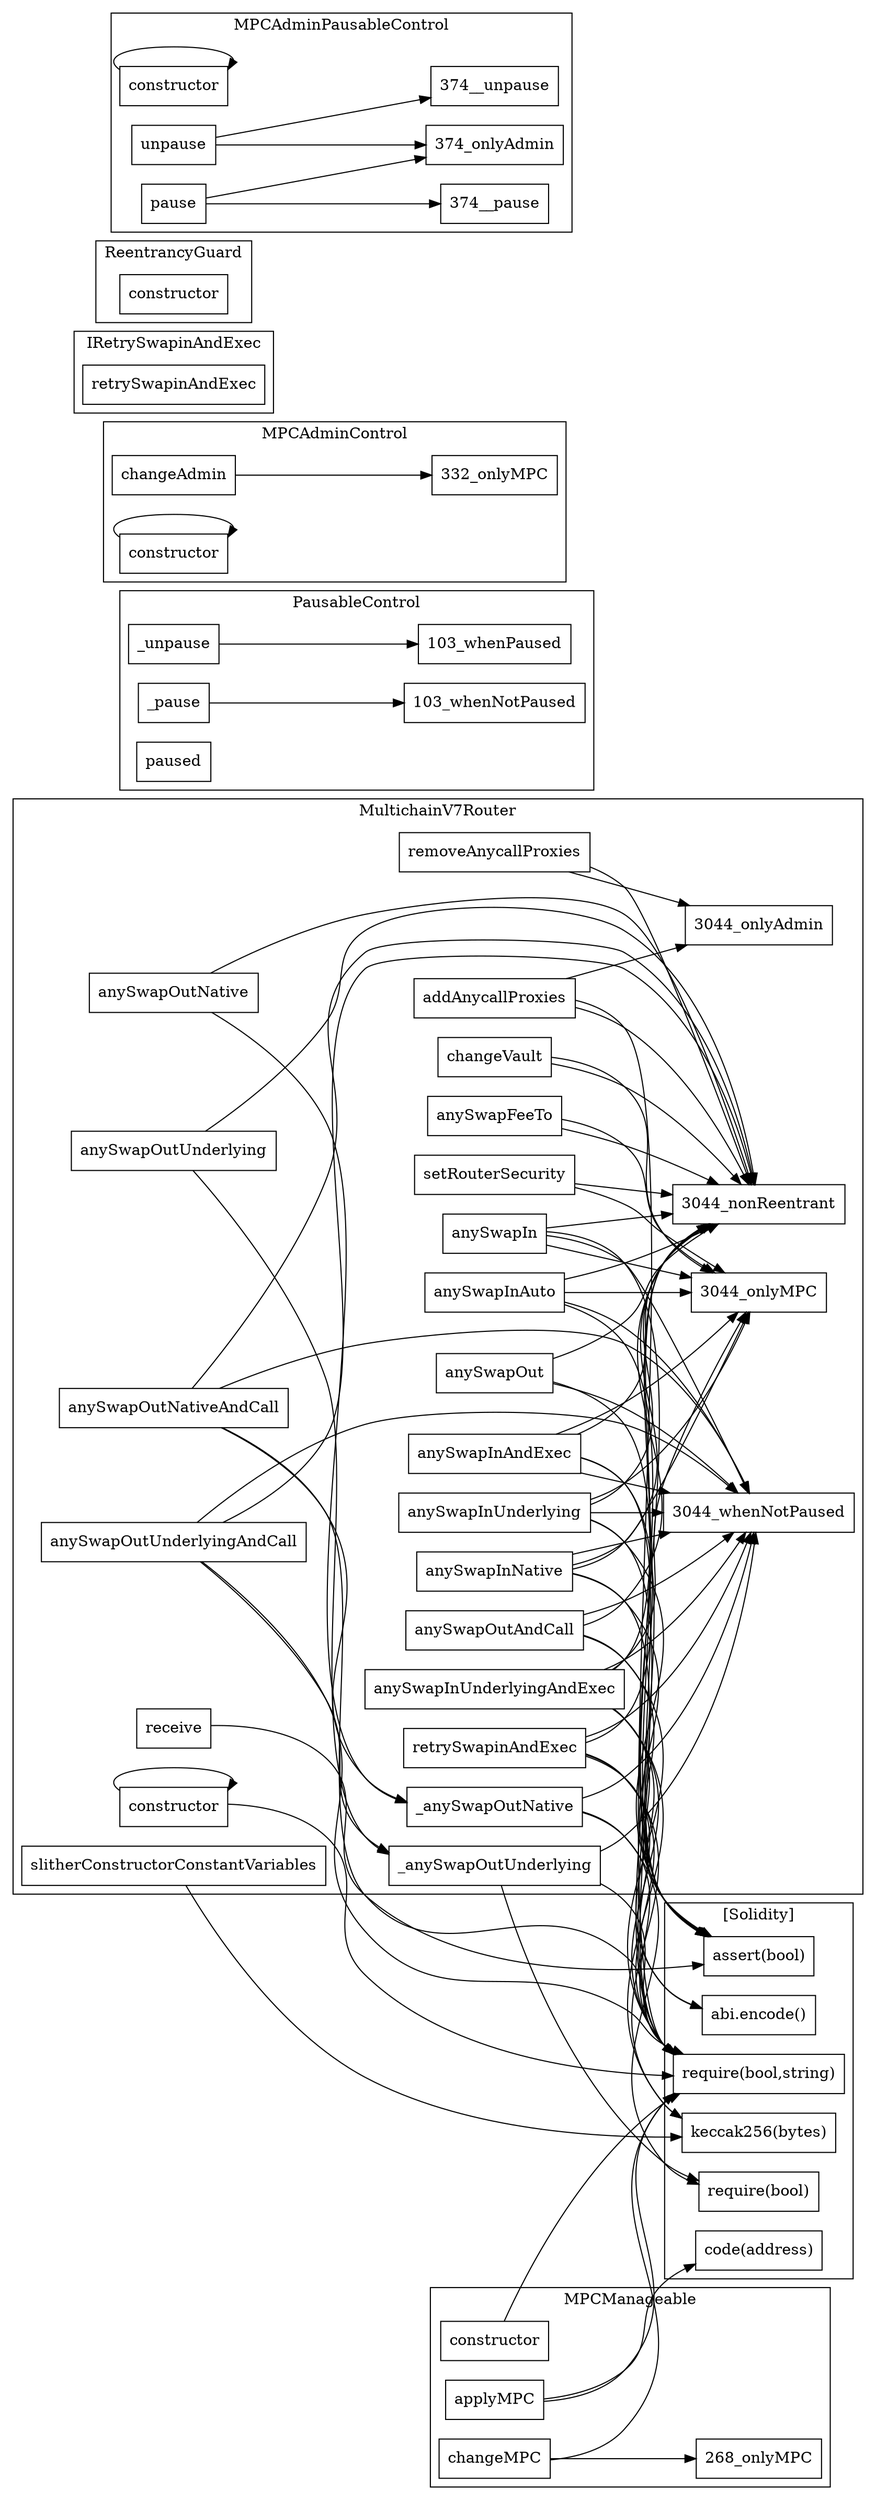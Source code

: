strict digraph {
rankdir="LR"
node [shape=box]
subgraph cluster_3044_MultichainV7Router {
label = "MultichainV7Router"
"3044_anySwapOut" [label="anySwapOut"]
"3044_anySwapInUnderlying" [label="anySwapInUnderlying"]
"3044_setRouterSecurity" [label="setRouterSecurity"]
"3044_anySwapInAuto" [label="anySwapInAuto"]
"3044_anySwapOutNative" [label="anySwapOutNative"]
"3044_anySwapOutUnderlying" [label="anySwapOutUnderlying"]
"3044_constructor" [label="constructor"]
"3044_anySwapIn" [label="anySwapIn"]
"3044_slitherConstructorConstantVariables" [label="slitherConstructorConstantVariables"]
"3044_anySwapOutAndCall" [label="anySwapOutAndCall"]
"3044_anySwapInUnderlyingAndExec" [label="anySwapInUnderlyingAndExec"]
"3044_addAnycallProxies" [label="addAnycallProxies"]
"3044_retrySwapinAndExec" [label="retrySwapinAndExec"]
"3044_anySwapOutNativeAndCall" [label="anySwapOutNativeAndCall"]
"3044_anySwapOutUnderlyingAndCall" [label="anySwapOutUnderlyingAndCall"]
"3044_removeAnycallProxies" [label="removeAnycallProxies"]
"3044_changeVault" [label="changeVault"]
"3044_receive" [label="receive"]
"3044_anySwapFeeTo" [label="anySwapFeeTo"]
"3044_anySwapInAndExec" [label="anySwapInAndExec"]
"3044__anySwapOutUnderlying" [label="_anySwapOutUnderlying"]
"3044_anySwapInNative" [label="anySwapInNative"]
"3044__anySwapOutNative" [label="_anySwapOutNative"]
"3044_anySwapInAuto" -> "3044_nonReentrant"
"3044_anySwapOutAndCall" -> "3044_nonReentrant"
"3044__anySwapOutUnderlying" -> "3044_whenNotPaused"
"3044_anySwapInUnderlying" -> "3044_whenNotPaused"
"3044_retrySwapinAndExec" -> "3044_whenNotPaused"
"3044_anySwapOutUnderlyingAndCall" -> "3044_nonReentrant"
"3044_anySwapInAndExec" -> "3044_nonReentrant"
"3044_anySwapOutUnderlying" -> "3044__anySwapOutUnderlying"
"3044_anySwapOutNativeAndCall" -> "3044_whenNotPaused"
"3044_addAnycallProxies" -> "3044_nonReentrant"
"3044_setRouterSecurity" -> "3044_onlyMPC"
"3044_anySwapOutNativeAndCall" -> "3044__anySwapOutNative"
"3044_anySwapFeeTo" -> "3044_nonReentrant"
"3044_anySwapInAuto" -> "3044_whenNotPaused"
"3044_anySwapOut" -> "3044_nonReentrant"
"3044_addAnycallProxies" -> "3044_onlyAdmin"
"3044_setRouterSecurity" -> "3044_nonReentrant"
"3044_removeAnycallProxies" -> "3044_nonReentrant"
"3044_changeVault" -> "3044_onlyMPC"
"3044_anySwapInNative" -> "3044_nonReentrant"
"3044__anySwapOutNative" -> "3044_whenNotPaused"
"3044_anySwapInAndExec" -> "3044_whenNotPaused"
"3044_anySwapFeeTo" -> "3044_onlyMPC"
"3044_anySwapInAndExec" -> "3044_onlyMPC"
"3044_constructor" -> "3044_constructor"
"3044_anySwapOutAndCall" -> "3044_whenNotPaused"
"3044_anySwapIn" -> "3044_onlyMPC"
"3044_anySwapInNative" -> "3044_onlyMPC"
"3044_anySwapInUnderlying" -> "3044_onlyMPC"
"3044_anySwapInUnderlyingAndExec" -> "3044_nonReentrant"
"3044_anySwapInNative" -> "3044_whenNotPaused"
"3044_removeAnycallProxies" -> "3044_onlyAdmin"
"3044_anySwapInUnderlyingAndExec" -> "3044_onlyMPC"
"3044_anySwapOutNative" -> "3044__anySwapOutNative"
"3044_anySwapOutUnderlyingAndCall" -> "3044__anySwapOutUnderlying"
"3044_anySwapOutUnderlyingAndCall" -> "3044_whenNotPaused"
"3044_anySwapInUnderlyingAndExec" -> "3044_whenNotPaused"
"3044_retrySwapinAndExec" -> "3044_nonReentrant"
"3044_anySwapOutNativeAndCall" -> "3044_nonReentrant"
"3044_anySwapOutNative" -> "3044_nonReentrant"
"3044_anySwapOutUnderlying" -> "3044_nonReentrant"
"3044_anySwapInAuto" -> "3044_onlyMPC"
"3044_anySwapOut" -> "3044_whenNotPaused"
"3044_changeVault" -> "3044_nonReentrant"
"3044_anySwapIn" -> "3044_nonReentrant"
"3044_anySwapIn" -> "3044_whenNotPaused"
"3044_anySwapInUnderlying" -> "3044_nonReentrant"
}subgraph cluster_103_PausableControl {
label = "PausableControl"
"103__unpause" [label="_unpause"]
"103__pause" [label="_pause"]
"103_paused" [label="paused"]
"103__unpause" -> "103_whenPaused"
"103__pause" -> "103_whenNotPaused"
}subgraph cluster_332_MPCAdminControl {
label = "MPCAdminControl"
"332_changeAdmin" [label="changeAdmin"]
"332_constructor" [label="constructor"]
"332_changeAdmin" -> "332_onlyMPC"
"332_constructor" -> "332_constructor"
}subgraph cluster_268_MPCManageable {
label = "MPCManageable"
"268_applyMPC" [label="applyMPC"]
"268_constructor" [label="constructor"]
"268_changeMPC" [label="changeMPC"]
"268_changeMPC" -> "268_onlyMPC"
}subgraph cluster_462_IRetrySwapinAndExec {
label = "IRetrySwapinAndExec"
"462_retrySwapinAndExec" [label="retrySwapinAndExec"]
}subgraph cluster_565_ReentrancyGuard {
label = "ReentrancyGuard"
"565_constructor" [label="constructor"]
}subgraph cluster_374_MPCAdminPausableControl {
label = "MPCAdminPausableControl"
"374_constructor" [label="constructor"]
"374_unpause" [label="unpause"]
"374_pause" [label="pause"]
"374_unpause" -> "374__unpause"
"374_constructor" -> "374_constructor"
"374_pause" -> "374__pause"
"374_pause" -> "374_onlyAdmin"
"374_unpause" -> "374_onlyAdmin"
}subgraph cluster_solidity {
label = "[Solidity]"
"abi.encode()" 
"assert(bool)" 
"require(bool,string)" 
"code(address)" 
"keccak256(bytes)" 
"require(bool)" 
"3044_anySwapInUnderlyingAndExec" -> "abi.encode()"
"268_applyMPC" -> "code(address)"
"3044_anySwapInAndExec" -> "assert(bool)"
"3044_anySwapOutAndCall" -> "assert(bool)"
"3044__anySwapOutUnderlying" -> "require(bool)"
"3044_anySwapInUnderlying" -> "assert(bool)"
"3044_anySwapInUnderlying" -> "require(bool,string)"
"268_applyMPC" -> "require(bool,string)"
"3044_retrySwapinAndExec" -> "require(bool,string)"
"3044_anySwapInAndExec" -> "require(bool,string)"
"3044_anySwapOutUnderlyingAndCall" -> "require(bool,string)"
"3044__anySwapOutUnderlying" -> "require(bool,string)"
"3044_anySwapInUnderlyingAndExec" -> "keccak256(bytes)"
"3044_constructor" -> "require(bool,string)"
"3044_retrySwapinAndExec" -> "abi.encode()"
"3044__anySwapOutNative" -> "require(bool,string)"
"3044_slitherConstructorConstantVariables" -> "keccak256(bytes)"
"3044_anySwapOutNativeAndCall" -> "require(bool,string)"
"3044_anySwapInNative" -> "assert(bool)"
"3044_anySwapOutAndCall" -> "require(bool,string)"
"3044_anySwapInNative" -> "require(bool,string)"
"3044_retrySwapinAndExec" -> "assert(bool)"
"3044_retrySwapinAndExec" -> "keccak256(bytes)"
"3044__anySwapOutNative" -> "require(bool)"
"3044_addAnycallProxies" -> "require(bool,string)"
"268_constructor" -> "require(bool,string)"
"3044_anySwapInUnderlyingAndExec" -> "assert(bool)"
"3044_anySwapInAuto" -> "assert(bool)"
"268_changeMPC" -> "require(bool,string)"
"3044_anySwapIn" -> "assert(bool)"
"3044_anySwapInUnderlyingAndExec" -> "require(bool,string)"
"3044_receive" -> "assert(bool)"
"3044_anySwapOut" -> "assert(bool)"
}
}